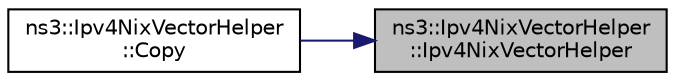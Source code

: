digraph "ns3::Ipv4NixVectorHelper::Ipv4NixVectorHelper"
{
 // LATEX_PDF_SIZE
  edge [fontname="Helvetica",fontsize="10",labelfontname="Helvetica",labelfontsize="10"];
  node [fontname="Helvetica",fontsize="10",shape=record];
  rankdir="RL";
  Node1 [label="ns3::Ipv4NixVectorHelper\l::Ipv4NixVectorHelper",height=0.2,width=0.4,color="black", fillcolor="grey75", style="filled", fontcolor="black",tooltip="Construct an Ipv4NixVectorHelper to make life easier while adding Nix-vector routing to nodes."];
  Node1 -> Node2 [dir="back",color="midnightblue",fontsize="10",style="solid",fontname="Helvetica"];
  Node2 [label="ns3::Ipv4NixVectorHelper\l::Copy",height=0.2,width=0.4,color="black", fillcolor="white", style="filled",URL="$classns3_1_1_ipv4_nix_vector_helper.html#a97b203090a34d8a3d62c4294df2a85cb",tooltip=" "];
}
